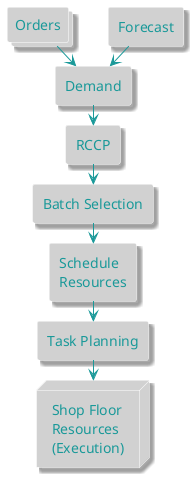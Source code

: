 @startuml (id=MRP_PLANNING_STACK)
skinparam ranksep 20
skinparam Shadowing true

'skinparam default
skinparam ArrowColor #1A9999
skinparam rectangle {
  BackgroundColor #D1D1D1
  FontColor #1A9999
  BorderColor #FFFFFF
}

skinparam node {
    BackgroundColor #D1D1D1
  FontColor #1A9999
  BorderColor #FFFFFF
}

skinparam collections {
    BackgroundColor #D1D1D1
  FontColor #1A9999
  BorderColor #FFFFFF
}
collections Orders
rectangle Forecast
rectangle Demand
rectangle RCCP
rectangle "Batch Selection" as Batch
rectangle "Schedule\nResources" as Task
rectangle "Task Planning" as Tasks
node "Shop Floor\nResources\n(Execution)" as ShopFloor

Orders --> Demand
Forecast --> Demand
Demand --> RCCP
RCCP --> Batch
Batch --> Task
Task --> Tasks
Tasks --> ShopFloor
@enduml